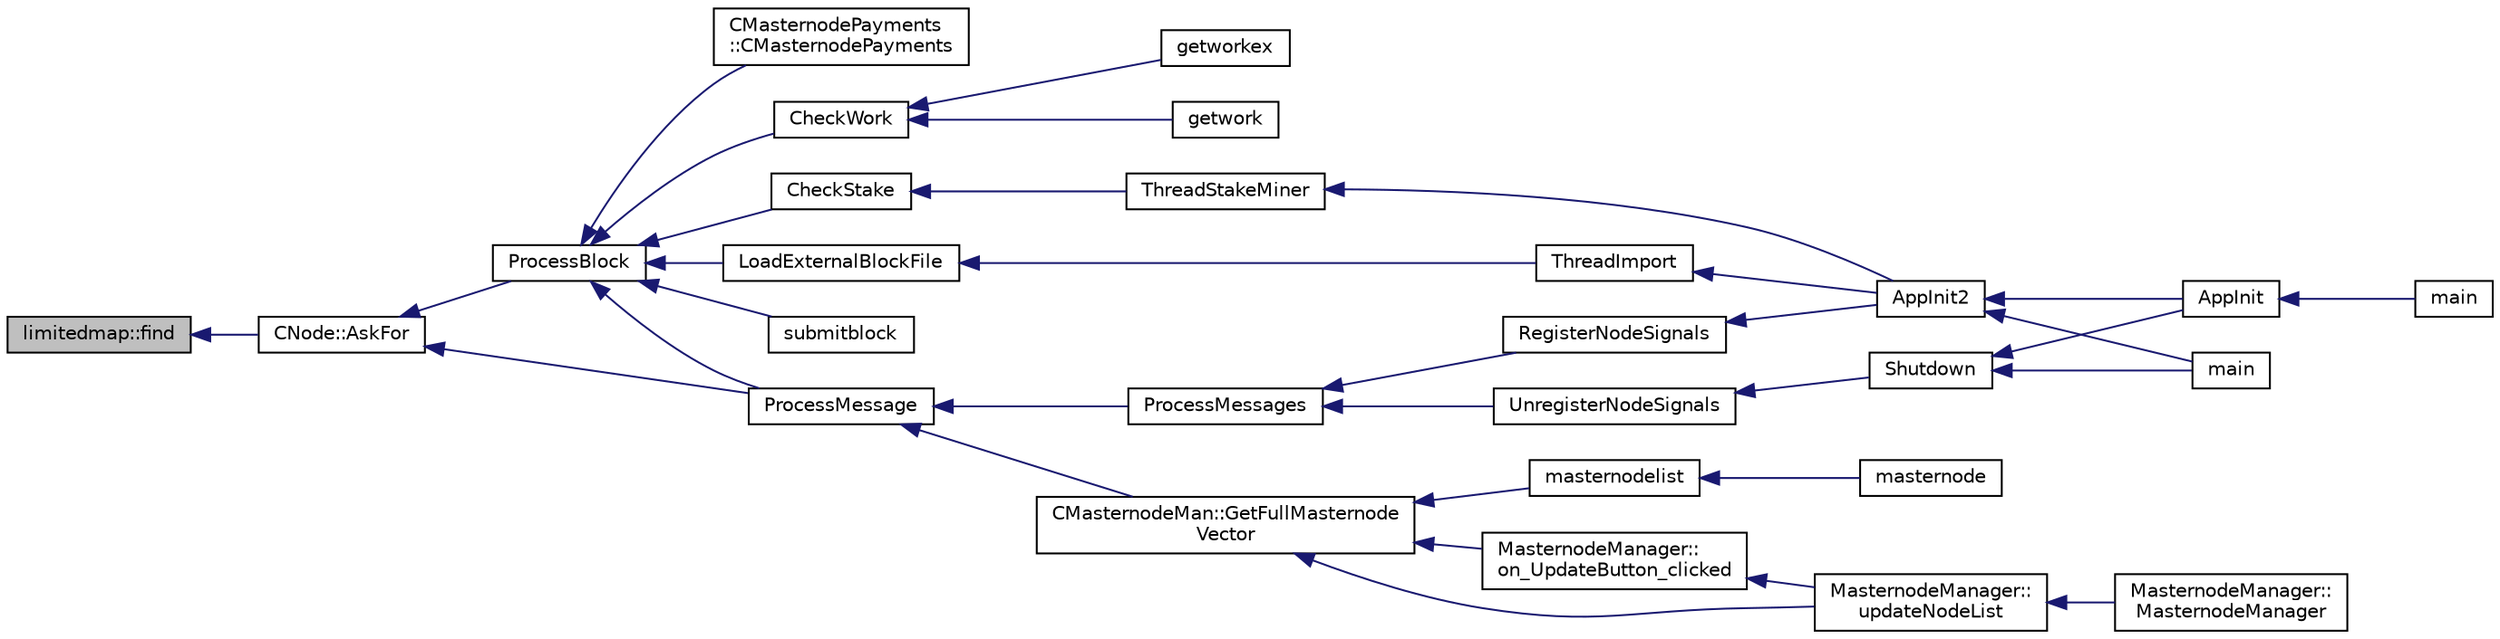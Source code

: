 digraph "limitedmap::find"
{
  edge [fontname="Helvetica",fontsize="10",labelfontname="Helvetica",labelfontsize="10"];
  node [fontname="Helvetica",fontsize="10",shape=record];
  rankdir="LR";
  Node39 [label="limitedmap::find",height=0.2,width=0.4,color="black", fillcolor="grey75", style="filled", fontcolor="black"];
  Node39 -> Node40 [dir="back",color="midnightblue",fontsize="10",style="solid",fontname="Helvetica"];
  Node40 [label="CNode::AskFor",height=0.2,width=0.4,color="black", fillcolor="white", style="filled",URL="$d1/d64/class_c_node.html#a35bd20800b9be4b5213826502b34996e"];
  Node40 -> Node41 [dir="back",color="midnightblue",fontsize="10",style="solid",fontname="Helvetica"];
  Node41 [label="ProcessBlock",height=0.2,width=0.4,color="black", fillcolor="white", style="filled",URL="$d4/dbf/main_8h.html#a7c8a7be3439bb5e1e40548a332a3cf29"];
  Node41 -> Node42 [dir="back",color="midnightblue",fontsize="10",style="solid",fontname="Helvetica"];
  Node42 [label="LoadExternalBlockFile",height=0.2,width=0.4,color="black", fillcolor="white", style="filled",URL="$df/d0a/main_8cpp.html#afbdbbb5a1b376748e5460cbcf644a9af"];
  Node42 -> Node43 [dir="back",color="midnightblue",fontsize="10",style="solid",fontname="Helvetica"];
  Node43 [label="ThreadImport",height=0.2,width=0.4,color="black", fillcolor="white", style="filled",URL="$d4/dbf/main_8h.html#a0189c34248cd89bbbe20d4d6045bd7c9"];
  Node43 -> Node44 [dir="back",color="midnightblue",fontsize="10",style="solid",fontname="Helvetica"];
  Node44 [label="AppInit2",height=0.2,width=0.4,color="black", fillcolor="white", style="filled",URL="$d8/dc0/init_8h.html#a1a4c1bfbf6ba1db77e988b89b9cadfd3",tooltip="Initialize ion. "];
  Node44 -> Node45 [dir="back",color="midnightblue",fontsize="10",style="solid",fontname="Helvetica"];
  Node45 [label="AppInit",height=0.2,width=0.4,color="black", fillcolor="white", style="filled",URL="$d4/d35/iond_8cpp.html#ac59316b767e6984e1285f0531275286b"];
  Node45 -> Node46 [dir="back",color="midnightblue",fontsize="10",style="solid",fontname="Helvetica"];
  Node46 [label="main",height=0.2,width=0.4,color="black", fillcolor="white", style="filled",URL="$d4/d35/iond_8cpp.html#a0ddf1224851353fc92bfbff6f499fa97"];
  Node44 -> Node47 [dir="back",color="midnightblue",fontsize="10",style="solid",fontname="Helvetica"];
  Node47 [label="main",height=0.2,width=0.4,color="black", fillcolor="white", style="filled",URL="$d5/d2d/ion_8cpp.html#a0ddf1224851353fc92bfbff6f499fa97"];
  Node41 -> Node48 [dir="back",color="midnightblue",fontsize="10",style="solid",fontname="Helvetica"];
  Node48 [label="ProcessMessage",height=0.2,width=0.4,color="black", fillcolor="white", style="filled",URL="$df/d0a/main_8cpp.html#a8ba92b1a4bce3c835e887a9073d17d8e"];
  Node48 -> Node49 [dir="back",color="midnightblue",fontsize="10",style="solid",fontname="Helvetica"];
  Node49 [label="ProcessMessages",height=0.2,width=0.4,color="black", fillcolor="white", style="filled",URL="$d4/dbf/main_8h.html#a196f9318f02448b85b28d612698934fd"];
  Node49 -> Node50 [dir="back",color="midnightblue",fontsize="10",style="solid",fontname="Helvetica"];
  Node50 [label="RegisterNodeSignals",height=0.2,width=0.4,color="black", fillcolor="white", style="filled",URL="$d4/dbf/main_8h.html#ab02615ff65f91d69f8d786ec900baa8a",tooltip="Register with a network node to receive its signals. "];
  Node50 -> Node44 [dir="back",color="midnightblue",fontsize="10",style="solid",fontname="Helvetica"];
  Node49 -> Node51 [dir="back",color="midnightblue",fontsize="10",style="solid",fontname="Helvetica"];
  Node51 [label="UnregisterNodeSignals",height=0.2,width=0.4,color="black", fillcolor="white", style="filled",URL="$d4/dbf/main_8h.html#a3ef0cc6e9d9d6435ee2a5569244d6ebd",tooltip="Unregister a network node. "];
  Node51 -> Node52 [dir="back",color="midnightblue",fontsize="10",style="solid",fontname="Helvetica"];
  Node52 [label="Shutdown",height=0.2,width=0.4,color="black", fillcolor="white", style="filled",URL="$d8/dc0/init_8h.html#ac5f038c2b480cf9ef5e19e3eba8dbaf9"];
  Node52 -> Node45 [dir="back",color="midnightblue",fontsize="10",style="solid",fontname="Helvetica"];
  Node52 -> Node47 [dir="back",color="midnightblue",fontsize="10",style="solid",fontname="Helvetica"];
  Node48 -> Node53 [dir="back",color="midnightblue",fontsize="10",style="solid",fontname="Helvetica"];
  Node53 [label="CMasternodeMan::GetFullMasternode\lVector",height=0.2,width=0.4,color="black", fillcolor="white", style="filled",URL="$dc/d6b/class_c_masternode_man.html#ab39e213a7601e1bef2eba1d5d63206f5"];
  Node53 -> Node54 [dir="back",color="midnightblue",fontsize="10",style="solid",fontname="Helvetica"];
  Node54 [label="MasternodeManager::\lupdateNodeList",height=0.2,width=0.4,color="black", fillcolor="white", style="filled",URL="$d9/d70/class_masternode_manager.html#a5485a8bd6ccf673027165cc1207dfae9"];
  Node54 -> Node55 [dir="back",color="midnightblue",fontsize="10",style="solid",fontname="Helvetica"];
  Node55 [label="MasternodeManager::\lMasternodeManager",height=0.2,width=0.4,color="black", fillcolor="white", style="filled",URL="$d9/d70/class_masternode_manager.html#ad18cb99065e056e6b791e2356de826bf"];
  Node53 -> Node56 [dir="back",color="midnightblue",fontsize="10",style="solid",fontname="Helvetica"];
  Node56 [label="MasternodeManager::\lon_UpdateButton_clicked",height=0.2,width=0.4,color="black", fillcolor="white", style="filled",URL="$d9/d70/class_masternode_manager.html#ae8d07b4d869e3eb09fe1be445eff0430"];
  Node56 -> Node54 [dir="back",color="midnightblue",fontsize="10",style="solid",fontname="Helvetica"];
  Node53 -> Node57 [dir="back",color="midnightblue",fontsize="10",style="solid",fontname="Helvetica"];
  Node57 [label="masternodelist",height=0.2,width=0.4,color="black", fillcolor="white", style="filled",URL="$d5/d6b/rpcstashedsend_8cpp.html#a3a7ed7e37f21eb2912afc6e776f7236c"];
  Node57 -> Node58 [dir="back",color="midnightblue",fontsize="10",style="solid",fontname="Helvetica"];
  Node58 [label="masternode",height=0.2,width=0.4,color="black", fillcolor="white", style="filled",URL="$d5/d6b/rpcstashedsend_8cpp.html#a30609e443aeb47c29ed0878d16b1b5e1"];
  Node41 -> Node59 [dir="back",color="midnightblue",fontsize="10",style="solid",fontname="Helvetica"];
  Node59 [label="CMasternodePayments\l::CMasternodePayments",height=0.2,width=0.4,color="black", fillcolor="white", style="filled",URL="$dc/d9a/class_c_masternode_payments.html#a4b9454f265a927528c881716e7649973"];
  Node41 -> Node60 [dir="back",color="midnightblue",fontsize="10",style="solid",fontname="Helvetica"];
  Node60 [label="CheckWork",height=0.2,width=0.4,color="black", fillcolor="white", style="filled",URL="$de/d13/miner_8h.html#aadd8a05aa6d8fae1c0f4daa5e971a12a",tooltip="Check mined proof-of-work block. "];
  Node60 -> Node61 [dir="back",color="midnightblue",fontsize="10",style="solid",fontname="Helvetica"];
  Node61 [label="getworkex",height=0.2,width=0.4,color="black", fillcolor="white", style="filled",URL="$d4/ddd/rpcmining_8cpp.html#aa40f86dc468a3f2ef4a3bba99e20a069"];
  Node60 -> Node62 [dir="back",color="midnightblue",fontsize="10",style="solid",fontname="Helvetica"];
  Node62 [label="getwork",height=0.2,width=0.4,color="black", fillcolor="white", style="filled",URL="$d4/ddd/rpcmining_8cpp.html#a356be62c93d38267a7da9e1cb644d547"];
  Node41 -> Node63 [dir="back",color="midnightblue",fontsize="10",style="solid",fontname="Helvetica"];
  Node63 [label="CheckStake",height=0.2,width=0.4,color="black", fillcolor="white", style="filled",URL="$de/d13/miner_8h.html#a68be4bcfa03b86095641eac5ca996fed",tooltip="Check mined proof-of-stake block. "];
  Node63 -> Node64 [dir="back",color="midnightblue",fontsize="10",style="solid",fontname="Helvetica"];
  Node64 [label="ThreadStakeMiner",height=0.2,width=0.4,color="black", fillcolor="white", style="filled",URL="$d6/de3/miner_8cpp.html#a31faece5ef0e403969b3d3debd79b352"];
  Node64 -> Node44 [dir="back",color="midnightblue",fontsize="10",style="solid",fontname="Helvetica"];
  Node41 -> Node65 [dir="back",color="midnightblue",fontsize="10",style="solid",fontname="Helvetica"];
  Node65 [label="submitblock",height=0.2,width=0.4,color="black", fillcolor="white", style="filled",URL="$d4/ddd/rpcmining_8cpp.html#a6fc1aa077add8cb1c74207056616134d"];
  Node40 -> Node48 [dir="back",color="midnightblue",fontsize="10",style="solid",fontname="Helvetica"];
}
